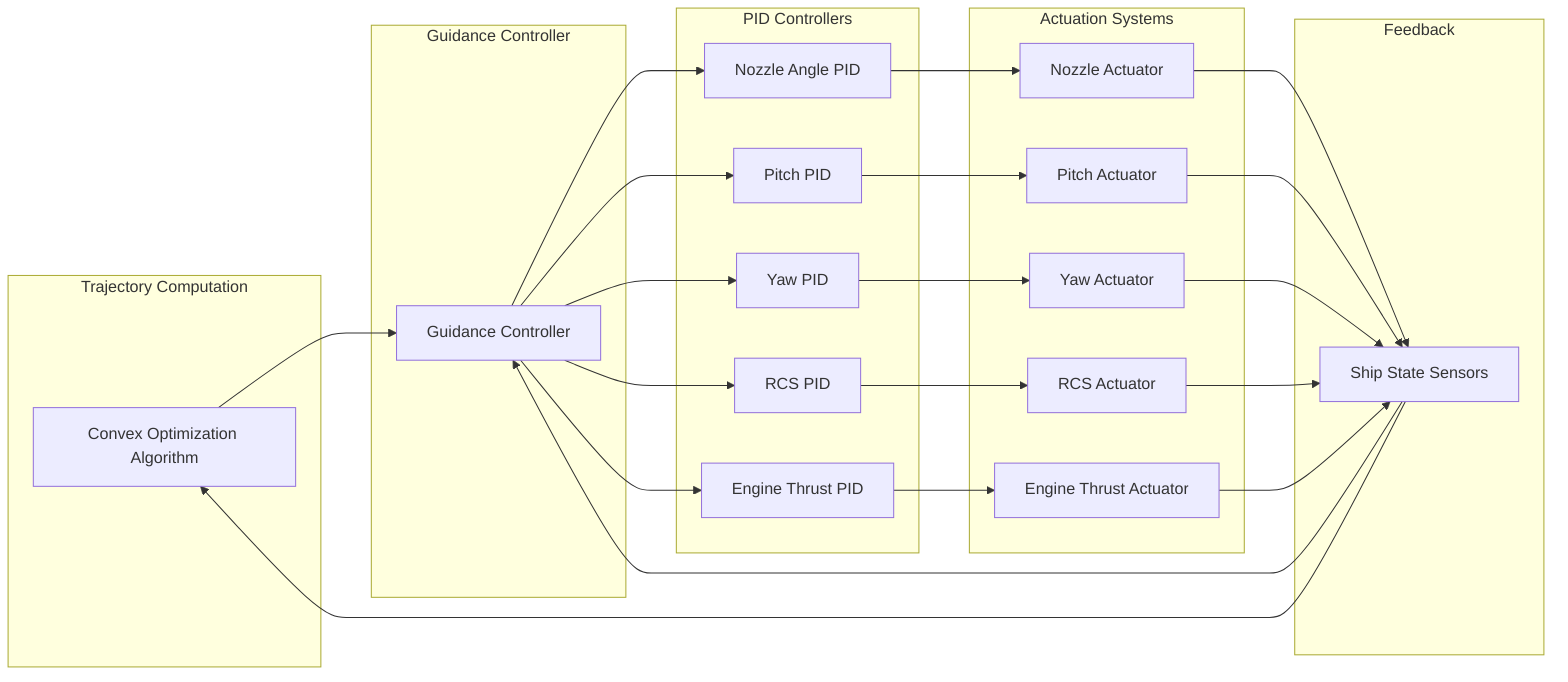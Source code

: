 graph LR
  subgraph "Trajectory Computation"
    CO[Convex Optimization Algorithm]
  end

  subgraph "Guidance Controller"
    GC[Guidance Controller]
  end

  subgraph "PID Controllers"
    PID1[Nozzle Angle PID]
    PID2[Pitch PID]
    PID3[Yaw PID]
    PID4[RCS PID]
    PID5[Engine Thrust PID]
  end

  subgraph "Actuation Systems"
    ACT1[Nozzle Actuator]
    ACT2[Pitch Actuator]
    ACT3[Yaw Actuator]
    ACT4[RCS Actuator]
    ACT5[Engine Thrust Actuator]
  end

  subgraph "Feedback"
    FS[Ship State Sensors]
  end

  %% Data Flow
  CO --> GC
  FS --> GC
  GC --> PID1
  GC --> PID2
  GC --> PID3
  GC --> PID4
  GC --> PID5

  PID1 --> ACT1
  PID2 --> ACT2
  PID3 --> ACT3
  PID4 --> ACT4
  PID5 --> ACT5

  ACT1 --> FS
  ACT2 --> FS
  ACT3 --> FS
  ACT4 --> FS
  ACT5 --> FS

  %% Optional feedback to optimizer
  FS --> CO
